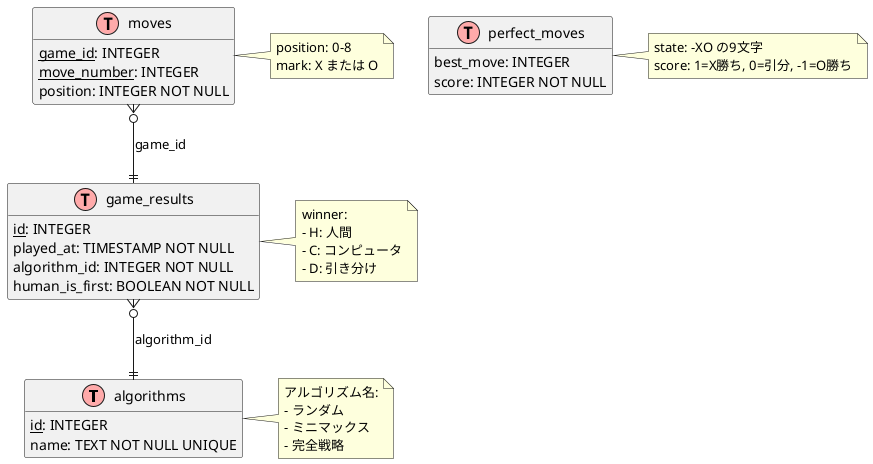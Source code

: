 @startuml TicTacToe Database

' スタイル設定
!define table(x) class x << (T,#FFAAAA) >>
!define primary_key(x) <u>x</u>
hide methods
hide stereotypes

' アルゴリズムマスタ
table(algorithms) {
  primary_key(id): INTEGER
  name: TEXT NOT NULL UNIQUE
}

' 対戦履歴
table(game_results) {
  primary_key(id): INTEGER
  played_at: TIMESTAMP NOT NULL
  algorithm_id: INTEGER NOT NULL
  human_is_first: BOOLEAN NOT NULL
  winner: CHAR(1) NOT NULL
}

' 手順履歴
table(moves) {
  primary_key(game_id): INTEGER
  primary_key(move_number): INTEGER
  position: INTEGER NOT NULL
  mark: CHAR(1) NOT NULL
}

' 完全戦略データ
table(perfect_moves) {
  primary_key(state): CHAR(9)
  primary_key(next_player): CHAR(1)
  best_move: INTEGER
  score: INTEGER NOT NULL
}

' リレーションシップ
game_results }o--|| algorithms : algorithm_id
moves }o--|| game_results : game_id

note right of algorithms
  アルゴリズム名:
  - ランダム
  - ミニマックス
  - 完全戦略
end note

note right of game_results
  winner:
  - H: 人間
  - C: コンピュータ
  - D: 引き分け
end note

note right of moves
  position: 0-8
  mark: X または O
end note

note right of perfect_moves
  state: -XO の9文字
  score: 1=X勝ち, 0=引分, -1=O勝ち
end note

@enduml 
